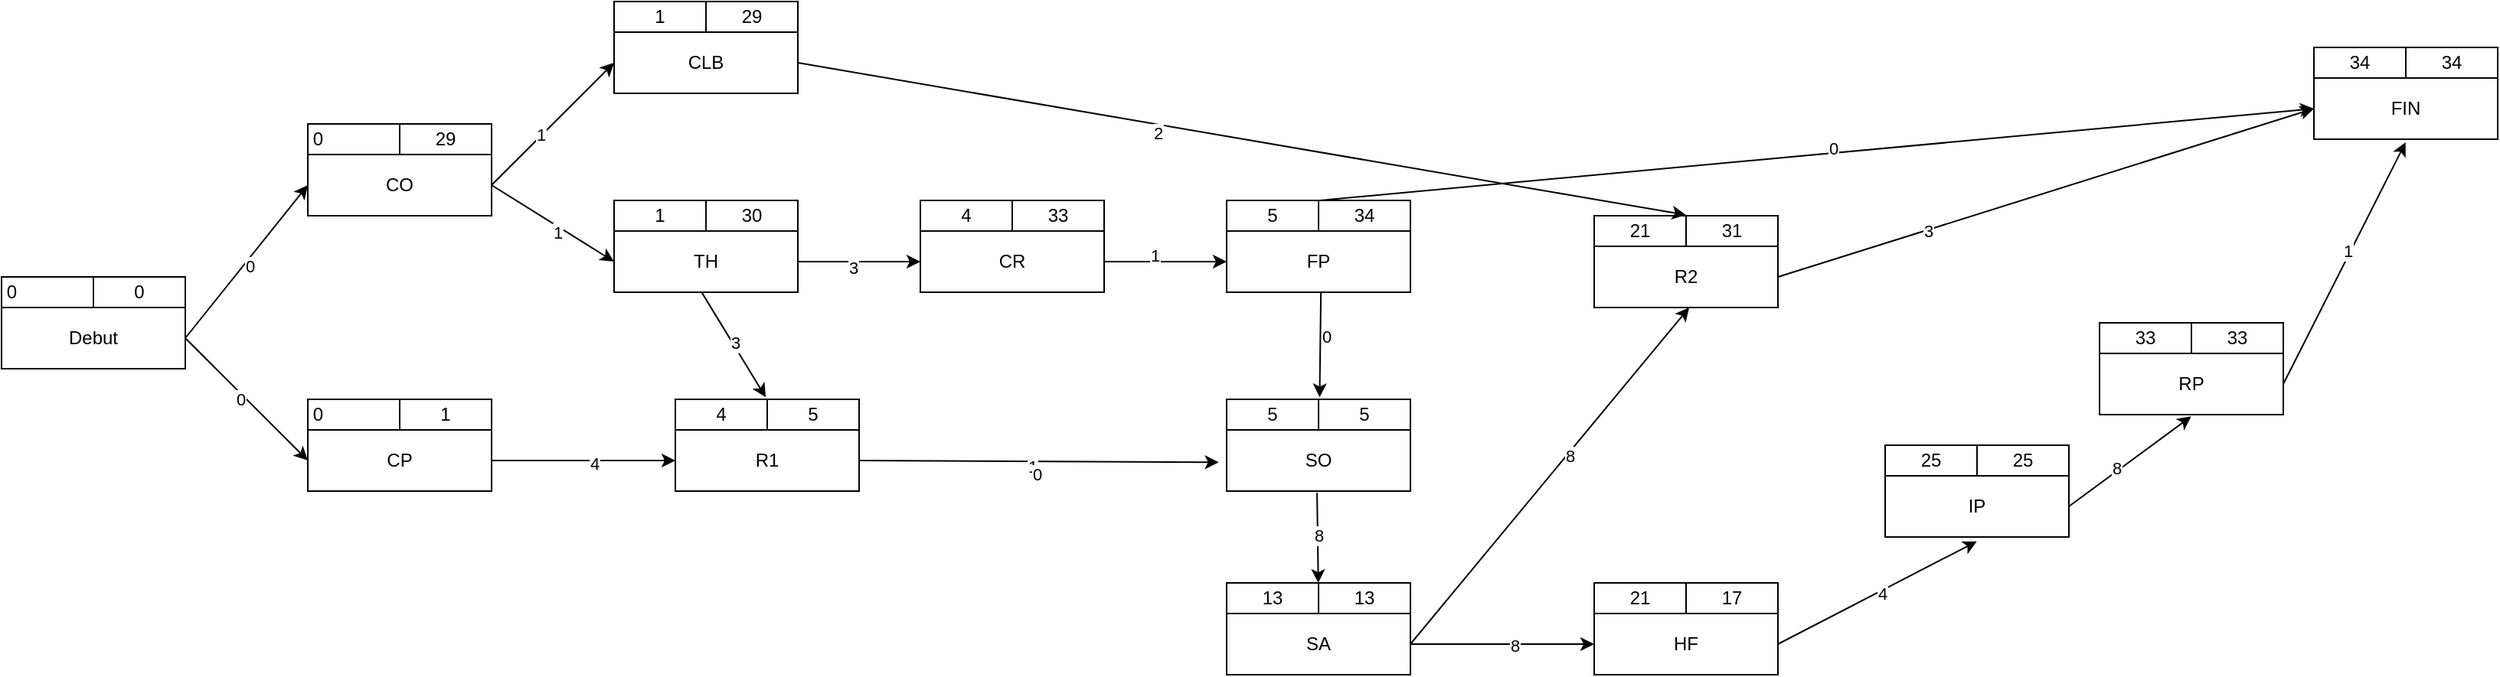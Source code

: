 <mxfile version="24.4.6" type="device">
  <diagram name="Page-1" id="Q-CBg9aop93EpTTlcF8Z">
    <mxGraphModel dx="1845" dy="766" grid="1" gridSize="10" guides="1" tooltips="1" connect="1" arrows="1" fold="1" page="1" pageScale="1" pageWidth="3300" pageHeight="4681" math="0" shadow="0">
      <root>
        <mxCell id="0" />
        <mxCell id="1" parent="0" />
        <mxCell id="BLxXacB9gkidqBR_D9R1-4" value="" style="shape=table;startSize=0;container=1;collapsible=0;childLayout=tableLayout;" vertex="1" parent="1">
          <mxGeometry x="160" y="440" width="120" height="60" as="geometry" />
        </mxCell>
        <mxCell id="BLxXacB9gkidqBR_D9R1-5" value="" style="shape=tableRow;horizontal=0;startSize=0;swimlaneHead=0;swimlaneBody=0;strokeColor=inherit;top=0;left=0;bottom=0;right=0;collapsible=0;dropTarget=0;fillColor=none;points=[[0,0.5],[1,0.5]];portConstraint=eastwest;" vertex="1" parent="BLxXacB9gkidqBR_D9R1-4">
          <mxGeometry width="120" height="20" as="geometry" />
        </mxCell>
        <mxCell id="BLxXacB9gkidqBR_D9R1-6" value="0&lt;span style=&quot;white-space: pre;&quot;&gt;&#x9;&lt;/span&gt;&lt;span style=&quot;white-space: pre;&quot;&gt;&#x9;&lt;/span&gt;" style="shape=partialRectangle;html=1;whiteSpace=wrap;connectable=0;strokeColor=inherit;overflow=hidden;fillColor=none;top=0;left=0;bottom=0;right=0;pointerEvents=1;" vertex="1" parent="BLxXacB9gkidqBR_D9R1-5">
          <mxGeometry width="60" height="20" as="geometry">
            <mxRectangle width="60" height="20" as="alternateBounds" />
          </mxGeometry>
        </mxCell>
        <mxCell id="BLxXacB9gkidqBR_D9R1-7" value="0" style="shape=partialRectangle;html=1;whiteSpace=wrap;connectable=0;strokeColor=inherit;overflow=hidden;fillColor=none;top=0;left=0;bottom=0;right=0;pointerEvents=1;" vertex="1" parent="BLxXacB9gkidqBR_D9R1-5">
          <mxGeometry x="60" width="60" height="20" as="geometry">
            <mxRectangle width="60" height="20" as="alternateBounds" />
          </mxGeometry>
        </mxCell>
        <mxCell id="BLxXacB9gkidqBR_D9R1-8" value="" style="shape=tableRow;horizontal=0;startSize=0;swimlaneHead=0;swimlaneBody=0;strokeColor=inherit;top=0;left=0;bottom=0;right=0;collapsible=0;dropTarget=0;fillColor=none;points=[[0,0.5],[1,0.5]];portConstraint=eastwest;" vertex="1" parent="BLxXacB9gkidqBR_D9R1-4">
          <mxGeometry y="20" width="120" height="40" as="geometry" />
        </mxCell>
        <mxCell id="BLxXacB9gkidqBR_D9R1-9" value="Debut" style="shape=partialRectangle;html=1;whiteSpace=wrap;connectable=0;strokeColor=inherit;overflow=hidden;fillColor=none;top=0;left=0;bottom=0;right=0;pointerEvents=1;rowspan=1;colspan=2;" vertex="1" parent="BLxXacB9gkidqBR_D9R1-8">
          <mxGeometry width="120" height="40" as="geometry">
            <mxRectangle width="60" height="40" as="alternateBounds" />
          </mxGeometry>
        </mxCell>
        <mxCell id="BLxXacB9gkidqBR_D9R1-10" value="" style="shape=partialRectangle;html=1;whiteSpace=wrap;connectable=0;strokeColor=inherit;overflow=hidden;fillColor=none;top=0;left=0;bottom=0;right=0;pointerEvents=1;" vertex="1" visible="0" parent="BLxXacB9gkidqBR_D9R1-8">
          <mxGeometry x="60" width="60" height="40" as="geometry">
            <mxRectangle width="60" height="40" as="alternateBounds" />
          </mxGeometry>
        </mxCell>
        <mxCell id="BLxXacB9gkidqBR_D9R1-11" value="" style="shape=table;startSize=0;container=1;collapsible=0;childLayout=tableLayout;" vertex="1" parent="1">
          <mxGeometry x="360" y="340" width="120" height="60" as="geometry" />
        </mxCell>
        <mxCell id="BLxXacB9gkidqBR_D9R1-12" value="" style="shape=tableRow;horizontal=0;startSize=0;swimlaneHead=0;swimlaneBody=0;strokeColor=inherit;top=0;left=0;bottom=0;right=0;collapsible=0;dropTarget=0;fillColor=none;points=[[0,0.5],[1,0.5]];portConstraint=eastwest;" vertex="1" parent="BLxXacB9gkidqBR_D9R1-11">
          <mxGeometry width="120" height="20" as="geometry" />
        </mxCell>
        <mxCell id="BLxXacB9gkidqBR_D9R1-13" value="0&lt;span style=&quot;white-space: pre;&quot;&gt;&#x9;&lt;/span&gt;&lt;span style=&quot;white-space: pre;&quot;&gt;&#x9;&lt;/span&gt;" style="shape=partialRectangle;html=1;whiteSpace=wrap;connectable=0;strokeColor=inherit;overflow=hidden;fillColor=none;top=0;left=0;bottom=0;right=0;pointerEvents=1;" vertex="1" parent="BLxXacB9gkidqBR_D9R1-12">
          <mxGeometry width="60" height="20" as="geometry">
            <mxRectangle width="60" height="20" as="alternateBounds" />
          </mxGeometry>
        </mxCell>
        <mxCell id="BLxXacB9gkidqBR_D9R1-14" value="29" style="shape=partialRectangle;html=1;whiteSpace=wrap;connectable=0;strokeColor=inherit;overflow=hidden;fillColor=none;top=0;left=0;bottom=0;right=0;pointerEvents=1;" vertex="1" parent="BLxXacB9gkidqBR_D9R1-12">
          <mxGeometry x="60" width="60" height="20" as="geometry">
            <mxRectangle width="60" height="20" as="alternateBounds" />
          </mxGeometry>
        </mxCell>
        <mxCell id="BLxXacB9gkidqBR_D9R1-15" value="" style="shape=tableRow;horizontal=0;startSize=0;swimlaneHead=0;swimlaneBody=0;strokeColor=inherit;top=0;left=0;bottom=0;right=0;collapsible=0;dropTarget=0;fillColor=none;points=[[0,0.5],[1,0.5]];portConstraint=eastwest;" vertex="1" parent="BLxXacB9gkidqBR_D9R1-11">
          <mxGeometry y="20" width="120" height="40" as="geometry" />
        </mxCell>
        <mxCell id="BLxXacB9gkidqBR_D9R1-16" value="CO" style="shape=partialRectangle;html=1;whiteSpace=wrap;connectable=0;strokeColor=inherit;overflow=hidden;fillColor=none;top=0;left=0;bottom=0;right=0;pointerEvents=1;rowspan=1;colspan=2;" vertex="1" parent="BLxXacB9gkidqBR_D9R1-15">
          <mxGeometry width="120" height="40" as="geometry">
            <mxRectangle width="60" height="40" as="alternateBounds" />
          </mxGeometry>
        </mxCell>
        <mxCell id="BLxXacB9gkidqBR_D9R1-17" value="" style="shape=partialRectangle;html=1;whiteSpace=wrap;connectable=0;strokeColor=inherit;overflow=hidden;fillColor=none;top=0;left=0;bottom=0;right=0;pointerEvents=1;" vertex="1" visible="0" parent="BLxXacB9gkidqBR_D9R1-15">
          <mxGeometry x="60" width="60" height="40" as="geometry">
            <mxRectangle width="60" height="40" as="alternateBounds" />
          </mxGeometry>
        </mxCell>
        <mxCell id="BLxXacB9gkidqBR_D9R1-18" value="" style="shape=table;startSize=0;container=1;collapsible=0;childLayout=tableLayout;" vertex="1" parent="1">
          <mxGeometry x="360" y="520" width="120" height="60" as="geometry" />
        </mxCell>
        <mxCell id="BLxXacB9gkidqBR_D9R1-19" value="" style="shape=tableRow;horizontal=0;startSize=0;swimlaneHead=0;swimlaneBody=0;strokeColor=inherit;top=0;left=0;bottom=0;right=0;collapsible=0;dropTarget=0;fillColor=none;points=[[0,0.5],[1,0.5]];portConstraint=eastwest;" vertex="1" parent="BLxXacB9gkidqBR_D9R1-18">
          <mxGeometry width="120" height="20" as="geometry" />
        </mxCell>
        <mxCell id="BLxXacB9gkidqBR_D9R1-20" value="0&lt;span style=&quot;white-space: pre;&quot;&gt;&#x9;&lt;/span&gt;&lt;span style=&quot;white-space: pre;&quot;&gt;&#x9;&lt;/span&gt;" style="shape=partialRectangle;html=1;whiteSpace=wrap;connectable=0;strokeColor=inherit;overflow=hidden;fillColor=none;top=0;left=0;bottom=0;right=0;pointerEvents=1;" vertex="1" parent="BLxXacB9gkidqBR_D9R1-19">
          <mxGeometry width="60" height="20" as="geometry">
            <mxRectangle width="60" height="20" as="alternateBounds" />
          </mxGeometry>
        </mxCell>
        <mxCell id="BLxXacB9gkidqBR_D9R1-21" value="1" style="shape=partialRectangle;html=1;whiteSpace=wrap;connectable=0;strokeColor=inherit;overflow=hidden;fillColor=none;top=0;left=0;bottom=0;right=0;pointerEvents=1;" vertex="1" parent="BLxXacB9gkidqBR_D9R1-19">
          <mxGeometry x="60" width="60" height="20" as="geometry">
            <mxRectangle width="60" height="20" as="alternateBounds" />
          </mxGeometry>
        </mxCell>
        <mxCell id="BLxXacB9gkidqBR_D9R1-22" value="" style="shape=tableRow;horizontal=0;startSize=0;swimlaneHead=0;swimlaneBody=0;strokeColor=inherit;top=0;left=0;bottom=0;right=0;collapsible=0;dropTarget=0;fillColor=none;points=[[0,0.5],[1,0.5]];portConstraint=eastwest;" vertex="1" parent="BLxXacB9gkidqBR_D9R1-18">
          <mxGeometry y="20" width="120" height="40" as="geometry" />
        </mxCell>
        <mxCell id="BLxXacB9gkidqBR_D9R1-23" value="CP" style="shape=partialRectangle;html=1;whiteSpace=wrap;connectable=0;strokeColor=inherit;overflow=hidden;fillColor=none;top=0;left=0;bottom=0;right=0;pointerEvents=1;rowspan=1;colspan=2;" vertex="1" parent="BLxXacB9gkidqBR_D9R1-22">
          <mxGeometry width="120" height="40" as="geometry">
            <mxRectangle width="60" height="40" as="alternateBounds" />
          </mxGeometry>
        </mxCell>
        <mxCell id="BLxXacB9gkidqBR_D9R1-24" value="" style="shape=partialRectangle;html=1;whiteSpace=wrap;connectable=0;strokeColor=inherit;overflow=hidden;fillColor=none;top=0;left=0;bottom=0;right=0;pointerEvents=1;" vertex="1" visible="0" parent="BLxXacB9gkidqBR_D9R1-22">
          <mxGeometry x="60" width="60" height="40" as="geometry">
            <mxRectangle width="60" height="40" as="alternateBounds" />
          </mxGeometry>
        </mxCell>
        <mxCell id="BLxXacB9gkidqBR_D9R1-25" value="" style="shape=table;startSize=0;container=1;collapsible=0;childLayout=tableLayout;" vertex="1" parent="1">
          <mxGeometry x="560" y="390" width="120" height="60" as="geometry" />
        </mxCell>
        <mxCell id="BLxXacB9gkidqBR_D9R1-26" value="" style="shape=tableRow;horizontal=0;startSize=0;swimlaneHead=0;swimlaneBody=0;strokeColor=inherit;top=0;left=0;bottom=0;right=0;collapsible=0;dropTarget=0;fillColor=none;points=[[0,0.5],[1,0.5]];portConstraint=eastwest;" vertex="1" parent="BLxXacB9gkidqBR_D9R1-25">
          <mxGeometry width="120" height="20" as="geometry" />
        </mxCell>
        <mxCell id="BLxXacB9gkidqBR_D9R1-27" value="1" style="shape=partialRectangle;html=1;whiteSpace=wrap;connectable=0;strokeColor=inherit;overflow=hidden;fillColor=none;top=0;left=0;bottom=0;right=0;pointerEvents=1;" vertex="1" parent="BLxXacB9gkidqBR_D9R1-26">
          <mxGeometry width="60" height="20" as="geometry">
            <mxRectangle width="60" height="20" as="alternateBounds" />
          </mxGeometry>
        </mxCell>
        <mxCell id="BLxXacB9gkidqBR_D9R1-28" value="30" style="shape=partialRectangle;html=1;whiteSpace=wrap;connectable=0;strokeColor=inherit;overflow=hidden;fillColor=none;top=0;left=0;bottom=0;right=0;pointerEvents=1;" vertex="1" parent="BLxXacB9gkidqBR_D9R1-26">
          <mxGeometry x="60" width="60" height="20" as="geometry">
            <mxRectangle width="60" height="20" as="alternateBounds" />
          </mxGeometry>
        </mxCell>
        <mxCell id="BLxXacB9gkidqBR_D9R1-29" value="" style="shape=tableRow;horizontal=0;startSize=0;swimlaneHead=0;swimlaneBody=0;strokeColor=inherit;top=0;left=0;bottom=0;right=0;collapsible=0;dropTarget=0;fillColor=none;points=[[0,0.5],[1,0.5]];portConstraint=eastwest;" vertex="1" parent="BLxXacB9gkidqBR_D9R1-25">
          <mxGeometry y="20" width="120" height="40" as="geometry" />
        </mxCell>
        <mxCell id="BLxXacB9gkidqBR_D9R1-30" value="TH" style="shape=partialRectangle;html=1;whiteSpace=wrap;connectable=0;strokeColor=inherit;overflow=hidden;fillColor=none;top=0;left=0;bottom=0;right=0;pointerEvents=1;rowspan=1;colspan=2;" vertex="1" parent="BLxXacB9gkidqBR_D9R1-29">
          <mxGeometry width="120" height="40" as="geometry">
            <mxRectangle width="60" height="40" as="alternateBounds" />
          </mxGeometry>
        </mxCell>
        <mxCell id="BLxXacB9gkidqBR_D9R1-31" value="" style="shape=partialRectangle;html=1;whiteSpace=wrap;connectable=0;strokeColor=inherit;overflow=hidden;fillColor=none;top=0;left=0;bottom=0;right=0;pointerEvents=1;" vertex="1" visible="0" parent="BLxXacB9gkidqBR_D9R1-29">
          <mxGeometry x="60" width="60" height="40" as="geometry">
            <mxRectangle width="60" height="40" as="alternateBounds" />
          </mxGeometry>
        </mxCell>
        <mxCell id="BLxXacB9gkidqBR_D9R1-32" value="" style="shape=table;startSize=0;container=1;collapsible=0;childLayout=tableLayout;" vertex="1" parent="1">
          <mxGeometry x="560" y="260" width="120" height="60" as="geometry" />
        </mxCell>
        <mxCell id="BLxXacB9gkidqBR_D9R1-33" value="" style="shape=tableRow;horizontal=0;startSize=0;swimlaneHead=0;swimlaneBody=0;strokeColor=inherit;top=0;left=0;bottom=0;right=0;collapsible=0;dropTarget=0;fillColor=none;points=[[0,0.5],[1,0.5]];portConstraint=eastwest;" vertex="1" parent="BLxXacB9gkidqBR_D9R1-32">
          <mxGeometry width="120" height="20" as="geometry" />
        </mxCell>
        <mxCell id="BLxXacB9gkidqBR_D9R1-34" value="1" style="shape=partialRectangle;html=1;whiteSpace=wrap;connectable=0;strokeColor=inherit;overflow=hidden;fillColor=none;top=0;left=0;bottom=0;right=0;pointerEvents=1;" vertex="1" parent="BLxXacB9gkidqBR_D9R1-33">
          <mxGeometry width="60" height="20" as="geometry">
            <mxRectangle width="60" height="20" as="alternateBounds" />
          </mxGeometry>
        </mxCell>
        <mxCell id="BLxXacB9gkidqBR_D9R1-35" value="29" style="shape=partialRectangle;html=1;whiteSpace=wrap;connectable=0;strokeColor=inherit;overflow=hidden;fillColor=none;top=0;left=0;bottom=0;right=0;pointerEvents=1;" vertex="1" parent="BLxXacB9gkidqBR_D9R1-33">
          <mxGeometry x="60" width="60" height="20" as="geometry">
            <mxRectangle width="60" height="20" as="alternateBounds" />
          </mxGeometry>
        </mxCell>
        <mxCell id="BLxXacB9gkidqBR_D9R1-36" value="" style="shape=tableRow;horizontal=0;startSize=0;swimlaneHead=0;swimlaneBody=0;strokeColor=inherit;top=0;left=0;bottom=0;right=0;collapsible=0;dropTarget=0;fillColor=none;points=[[0,0.5],[1,0.5]];portConstraint=eastwest;" vertex="1" parent="BLxXacB9gkidqBR_D9R1-32">
          <mxGeometry y="20" width="120" height="40" as="geometry" />
        </mxCell>
        <mxCell id="BLxXacB9gkidqBR_D9R1-37" value="CLB" style="shape=partialRectangle;html=1;whiteSpace=wrap;connectable=0;strokeColor=inherit;overflow=hidden;fillColor=none;top=0;left=0;bottom=0;right=0;pointerEvents=1;rowspan=1;colspan=2;" vertex="1" parent="BLxXacB9gkidqBR_D9R1-36">
          <mxGeometry width="120" height="40" as="geometry">
            <mxRectangle width="60" height="40" as="alternateBounds" />
          </mxGeometry>
        </mxCell>
        <mxCell id="BLxXacB9gkidqBR_D9R1-38" value="" style="shape=partialRectangle;html=1;whiteSpace=wrap;connectable=0;strokeColor=inherit;overflow=hidden;fillColor=none;top=0;left=0;bottom=0;right=0;pointerEvents=1;" vertex="1" visible="0" parent="BLxXacB9gkidqBR_D9R1-36">
          <mxGeometry x="60" width="60" height="40" as="geometry">
            <mxRectangle width="60" height="40" as="alternateBounds" />
          </mxGeometry>
        </mxCell>
        <mxCell id="BLxXacB9gkidqBR_D9R1-39" value="" style="shape=table;startSize=0;container=1;collapsible=0;childLayout=tableLayout;" vertex="1" parent="1">
          <mxGeometry x="760" y="390" width="120" height="60" as="geometry" />
        </mxCell>
        <mxCell id="BLxXacB9gkidqBR_D9R1-40" value="" style="shape=tableRow;horizontal=0;startSize=0;swimlaneHead=0;swimlaneBody=0;strokeColor=inherit;top=0;left=0;bottom=0;right=0;collapsible=0;dropTarget=0;fillColor=none;points=[[0,0.5],[1,0.5]];portConstraint=eastwest;" vertex="1" parent="BLxXacB9gkidqBR_D9R1-39">
          <mxGeometry width="120" height="20" as="geometry" />
        </mxCell>
        <mxCell id="BLxXacB9gkidqBR_D9R1-41" value="4" style="shape=partialRectangle;html=1;whiteSpace=wrap;connectable=0;strokeColor=inherit;overflow=hidden;fillColor=none;top=0;left=0;bottom=0;right=0;pointerEvents=1;" vertex="1" parent="BLxXacB9gkidqBR_D9R1-40">
          <mxGeometry width="60" height="20" as="geometry">
            <mxRectangle width="60" height="20" as="alternateBounds" />
          </mxGeometry>
        </mxCell>
        <mxCell id="BLxXacB9gkidqBR_D9R1-42" value="33" style="shape=partialRectangle;html=1;whiteSpace=wrap;connectable=0;strokeColor=inherit;overflow=hidden;fillColor=none;top=0;left=0;bottom=0;right=0;pointerEvents=1;" vertex="1" parent="BLxXacB9gkidqBR_D9R1-40">
          <mxGeometry x="60" width="60" height="20" as="geometry">
            <mxRectangle width="60" height="20" as="alternateBounds" />
          </mxGeometry>
        </mxCell>
        <mxCell id="BLxXacB9gkidqBR_D9R1-43" value="" style="shape=tableRow;horizontal=0;startSize=0;swimlaneHead=0;swimlaneBody=0;strokeColor=inherit;top=0;left=0;bottom=0;right=0;collapsible=0;dropTarget=0;fillColor=none;points=[[0,0.5],[1,0.5]];portConstraint=eastwest;" vertex="1" parent="BLxXacB9gkidqBR_D9R1-39">
          <mxGeometry y="20" width="120" height="40" as="geometry" />
        </mxCell>
        <mxCell id="BLxXacB9gkidqBR_D9R1-44" value="CR" style="shape=partialRectangle;html=1;whiteSpace=wrap;connectable=0;strokeColor=inherit;overflow=hidden;fillColor=none;top=0;left=0;bottom=0;right=0;pointerEvents=1;rowspan=1;colspan=2;" vertex="1" parent="BLxXacB9gkidqBR_D9R1-43">
          <mxGeometry width="120" height="40" as="geometry">
            <mxRectangle width="60" height="40" as="alternateBounds" />
          </mxGeometry>
        </mxCell>
        <mxCell id="BLxXacB9gkidqBR_D9R1-45" value="" style="shape=partialRectangle;html=1;whiteSpace=wrap;connectable=0;strokeColor=inherit;overflow=hidden;fillColor=none;top=0;left=0;bottom=0;right=0;pointerEvents=1;" vertex="1" visible="0" parent="BLxXacB9gkidqBR_D9R1-43">
          <mxGeometry x="60" width="60" height="40" as="geometry">
            <mxRectangle width="60" height="40" as="alternateBounds" />
          </mxGeometry>
        </mxCell>
        <mxCell id="BLxXacB9gkidqBR_D9R1-46" value="" style="shape=table;startSize=0;container=1;collapsible=0;childLayout=tableLayout;" vertex="1" parent="1">
          <mxGeometry x="960" y="390" width="120" height="60" as="geometry" />
        </mxCell>
        <mxCell id="BLxXacB9gkidqBR_D9R1-47" value="" style="shape=tableRow;horizontal=0;startSize=0;swimlaneHead=0;swimlaneBody=0;strokeColor=inherit;top=0;left=0;bottom=0;right=0;collapsible=0;dropTarget=0;fillColor=none;points=[[0,0.5],[1,0.5]];portConstraint=eastwest;" vertex="1" parent="BLxXacB9gkidqBR_D9R1-46">
          <mxGeometry width="120" height="20" as="geometry" />
        </mxCell>
        <mxCell id="BLxXacB9gkidqBR_D9R1-48" value="5" style="shape=partialRectangle;html=1;whiteSpace=wrap;connectable=0;strokeColor=inherit;overflow=hidden;fillColor=none;top=0;left=0;bottom=0;right=0;pointerEvents=1;" vertex="1" parent="BLxXacB9gkidqBR_D9R1-47">
          <mxGeometry width="60" height="20" as="geometry">
            <mxRectangle width="60" height="20" as="alternateBounds" />
          </mxGeometry>
        </mxCell>
        <mxCell id="BLxXacB9gkidqBR_D9R1-49" value="34" style="shape=partialRectangle;html=1;whiteSpace=wrap;connectable=0;strokeColor=inherit;overflow=hidden;fillColor=none;top=0;left=0;bottom=0;right=0;pointerEvents=1;" vertex="1" parent="BLxXacB9gkidqBR_D9R1-47">
          <mxGeometry x="60" width="60" height="20" as="geometry">
            <mxRectangle width="60" height="20" as="alternateBounds" />
          </mxGeometry>
        </mxCell>
        <mxCell id="BLxXacB9gkidqBR_D9R1-50" value="" style="shape=tableRow;horizontal=0;startSize=0;swimlaneHead=0;swimlaneBody=0;strokeColor=inherit;top=0;left=0;bottom=0;right=0;collapsible=0;dropTarget=0;fillColor=none;points=[[0,0.5],[1,0.5]];portConstraint=eastwest;" vertex="1" parent="BLxXacB9gkidqBR_D9R1-46">
          <mxGeometry y="20" width="120" height="40" as="geometry" />
        </mxCell>
        <mxCell id="BLxXacB9gkidqBR_D9R1-51" value="FP" style="shape=partialRectangle;html=1;whiteSpace=wrap;connectable=0;strokeColor=inherit;overflow=hidden;fillColor=none;top=0;left=0;bottom=0;right=0;pointerEvents=1;rowspan=1;colspan=2;" vertex="1" parent="BLxXacB9gkidqBR_D9R1-50">
          <mxGeometry width="120" height="40" as="geometry">
            <mxRectangle width="60" height="40" as="alternateBounds" />
          </mxGeometry>
        </mxCell>
        <mxCell id="BLxXacB9gkidqBR_D9R1-52" value="" style="shape=partialRectangle;html=1;whiteSpace=wrap;connectable=0;strokeColor=inherit;overflow=hidden;fillColor=none;top=0;left=0;bottom=0;right=0;pointerEvents=1;" vertex="1" visible="0" parent="BLxXacB9gkidqBR_D9R1-50">
          <mxGeometry x="60" width="60" height="40" as="geometry">
            <mxRectangle width="60" height="40" as="alternateBounds" />
          </mxGeometry>
        </mxCell>
        <mxCell id="BLxXacB9gkidqBR_D9R1-53" value="" style="shape=table;startSize=0;container=1;collapsible=0;childLayout=tableLayout;" vertex="1" parent="1">
          <mxGeometry x="600" y="520" width="120" height="60" as="geometry" />
        </mxCell>
        <mxCell id="BLxXacB9gkidqBR_D9R1-54" value="" style="shape=tableRow;horizontal=0;startSize=0;swimlaneHead=0;swimlaneBody=0;strokeColor=inherit;top=0;left=0;bottom=0;right=0;collapsible=0;dropTarget=0;fillColor=none;points=[[0,0.5],[1,0.5]];portConstraint=eastwest;" vertex="1" parent="BLxXacB9gkidqBR_D9R1-53">
          <mxGeometry width="120" height="20" as="geometry" />
        </mxCell>
        <mxCell id="BLxXacB9gkidqBR_D9R1-55" value="4" style="shape=partialRectangle;html=1;whiteSpace=wrap;connectable=0;strokeColor=inherit;overflow=hidden;fillColor=none;top=0;left=0;bottom=0;right=0;pointerEvents=1;" vertex="1" parent="BLxXacB9gkidqBR_D9R1-54">
          <mxGeometry width="60" height="20" as="geometry">
            <mxRectangle width="60" height="20" as="alternateBounds" />
          </mxGeometry>
        </mxCell>
        <mxCell id="BLxXacB9gkidqBR_D9R1-56" value="5" style="shape=partialRectangle;html=1;whiteSpace=wrap;connectable=0;strokeColor=inherit;overflow=hidden;fillColor=none;top=0;left=0;bottom=0;right=0;pointerEvents=1;" vertex="1" parent="BLxXacB9gkidqBR_D9R1-54">
          <mxGeometry x="60" width="60" height="20" as="geometry">
            <mxRectangle width="60" height="20" as="alternateBounds" />
          </mxGeometry>
        </mxCell>
        <mxCell id="BLxXacB9gkidqBR_D9R1-57" value="" style="shape=tableRow;horizontal=0;startSize=0;swimlaneHead=0;swimlaneBody=0;strokeColor=inherit;top=0;left=0;bottom=0;right=0;collapsible=0;dropTarget=0;fillColor=none;points=[[0,0.5],[1,0.5]];portConstraint=eastwest;" vertex="1" parent="BLxXacB9gkidqBR_D9R1-53">
          <mxGeometry y="20" width="120" height="40" as="geometry" />
        </mxCell>
        <mxCell id="BLxXacB9gkidqBR_D9R1-58" value="R1" style="shape=partialRectangle;html=1;whiteSpace=wrap;connectable=0;strokeColor=inherit;overflow=hidden;fillColor=none;top=0;left=0;bottom=0;right=0;pointerEvents=1;rowspan=1;colspan=2;" vertex="1" parent="BLxXacB9gkidqBR_D9R1-57">
          <mxGeometry width="120" height="40" as="geometry">
            <mxRectangle width="60" height="40" as="alternateBounds" />
          </mxGeometry>
        </mxCell>
        <mxCell id="BLxXacB9gkidqBR_D9R1-59" value="" style="shape=partialRectangle;html=1;whiteSpace=wrap;connectable=0;strokeColor=inherit;overflow=hidden;fillColor=none;top=0;left=0;bottom=0;right=0;pointerEvents=1;" vertex="1" visible="0" parent="BLxXacB9gkidqBR_D9R1-57">
          <mxGeometry x="60" width="60" height="40" as="geometry">
            <mxRectangle width="60" height="40" as="alternateBounds" />
          </mxGeometry>
        </mxCell>
        <mxCell id="BLxXacB9gkidqBR_D9R1-60" value="" style="shape=table;startSize=0;container=1;collapsible=0;childLayout=tableLayout;" vertex="1" parent="1">
          <mxGeometry x="960" y="520" width="120" height="60" as="geometry" />
        </mxCell>
        <mxCell id="BLxXacB9gkidqBR_D9R1-61" value="" style="shape=tableRow;horizontal=0;startSize=0;swimlaneHead=0;swimlaneBody=0;strokeColor=inherit;top=0;left=0;bottom=0;right=0;collapsible=0;dropTarget=0;fillColor=none;points=[[0,0.5],[1,0.5]];portConstraint=eastwest;" vertex="1" parent="BLxXacB9gkidqBR_D9R1-60">
          <mxGeometry width="120" height="20" as="geometry" />
        </mxCell>
        <mxCell id="BLxXacB9gkidqBR_D9R1-62" value="5" style="shape=partialRectangle;html=1;whiteSpace=wrap;connectable=0;strokeColor=inherit;overflow=hidden;fillColor=none;top=0;left=0;bottom=0;right=0;pointerEvents=1;" vertex="1" parent="BLxXacB9gkidqBR_D9R1-61">
          <mxGeometry width="60" height="20" as="geometry">
            <mxRectangle width="60" height="20" as="alternateBounds" />
          </mxGeometry>
        </mxCell>
        <mxCell id="BLxXacB9gkidqBR_D9R1-63" value="5" style="shape=partialRectangle;html=1;whiteSpace=wrap;connectable=0;strokeColor=inherit;overflow=hidden;fillColor=none;top=0;left=0;bottom=0;right=0;pointerEvents=1;" vertex="1" parent="BLxXacB9gkidqBR_D9R1-61">
          <mxGeometry x="60" width="60" height="20" as="geometry">
            <mxRectangle width="60" height="20" as="alternateBounds" />
          </mxGeometry>
        </mxCell>
        <mxCell id="BLxXacB9gkidqBR_D9R1-64" value="" style="shape=tableRow;horizontal=0;startSize=0;swimlaneHead=0;swimlaneBody=0;strokeColor=inherit;top=0;left=0;bottom=0;right=0;collapsible=0;dropTarget=0;fillColor=none;points=[[0,0.5],[1,0.5]];portConstraint=eastwest;" vertex="1" parent="BLxXacB9gkidqBR_D9R1-60">
          <mxGeometry y="20" width="120" height="40" as="geometry" />
        </mxCell>
        <mxCell id="BLxXacB9gkidqBR_D9R1-65" value="SO" style="shape=partialRectangle;html=1;whiteSpace=wrap;connectable=0;strokeColor=inherit;overflow=hidden;fillColor=none;top=0;left=0;bottom=0;right=0;pointerEvents=1;rowspan=1;colspan=2;" vertex="1" parent="BLxXacB9gkidqBR_D9R1-64">
          <mxGeometry width="120" height="40" as="geometry">
            <mxRectangle width="60" height="40" as="alternateBounds" />
          </mxGeometry>
        </mxCell>
        <mxCell id="BLxXacB9gkidqBR_D9R1-66" value="" style="shape=partialRectangle;html=1;whiteSpace=wrap;connectable=0;strokeColor=inherit;overflow=hidden;fillColor=none;top=0;left=0;bottom=0;right=0;pointerEvents=1;" vertex="1" visible="0" parent="BLxXacB9gkidqBR_D9R1-64">
          <mxGeometry x="60" width="60" height="40" as="geometry">
            <mxRectangle width="60" height="40" as="alternateBounds" />
          </mxGeometry>
        </mxCell>
        <mxCell id="BLxXacB9gkidqBR_D9R1-68" value="" style="endArrow=classic;html=1;rounded=0;entryX=0;entryY=0.5;entryDx=0;entryDy=0;exitX=1;exitY=0.5;exitDx=0;exitDy=0;" edge="1" parent="1" source="BLxXacB9gkidqBR_D9R1-8" target="BLxXacB9gkidqBR_D9R1-15">
          <mxGeometry width="50" height="50" relative="1" as="geometry">
            <mxPoint x="280" y="470" as="sourcePoint" />
            <mxPoint x="350" y="380" as="targetPoint" />
          </mxGeometry>
        </mxCell>
        <mxCell id="BLxXacB9gkidqBR_D9R1-141" value="0" style="edgeLabel;html=1;align=center;verticalAlign=middle;resizable=0;points=[];" vertex="1" connectable="0" parent="BLxXacB9gkidqBR_D9R1-68">
          <mxGeometry x="-0.005" y="-3" relative="1" as="geometry">
            <mxPoint as="offset" />
          </mxGeometry>
        </mxCell>
        <mxCell id="BLxXacB9gkidqBR_D9R1-69" value="" style="shape=table;startSize=0;container=1;collapsible=0;childLayout=tableLayout;" vertex="1" parent="1">
          <mxGeometry x="960" y="640" width="120" height="60" as="geometry" />
        </mxCell>
        <mxCell id="BLxXacB9gkidqBR_D9R1-70" value="" style="shape=tableRow;horizontal=0;startSize=0;swimlaneHead=0;swimlaneBody=0;strokeColor=inherit;top=0;left=0;bottom=0;right=0;collapsible=0;dropTarget=0;fillColor=none;points=[[0,0.5],[1,0.5]];portConstraint=eastwest;" vertex="1" parent="BLxXacB9gkidqBR_D9R1-69">
          <mxGeometry width="120" height="20" as="geometry" />
        </mxCell>
        <mxCell id="BLxXacB9gkidqBR_D9R1-71" value="13" style="shape=partialRectangle;html=1;whiteSpace=wrap;connectable=0;strokeColor=inherit;overflow=hidden;fillColor=none;top=0;left=0;bottom=0;right=0;pointerEvents=1;" vertex="1" parent="BLxXacB9gkidqBR_D9R1-70">
          <mxGeometry width="60" height="20" as="geometry">
            <mxRectangle width="60" height="20" as="alternateBounds" />
          </mxGeometry>
        </mxCell>
        <mxCell id="BLxXacB9gkidqBR_D9R1-72" value="13" style="shape=partialRectangle;html=1;whiteSpace=wrap;connectable=0;strokeColor=inherit;overflow=hidden;fillColor=none;top=0;left=0;bottom=0;right=0;pointerEvents=1;" vertex="1" parent="BLxXacB9gkidqBR_D9R1-70">
          <mxGeometry x="60" width="60" height="20" as="geometry">
            <mxRectangle width="60" height="20" as="alternateBounds" />
          </mxGeometry>
        </mxCell>
        <mxCell id="BLxXacB9gkidqBR_D9R1-73" value="" style="shape=tableRow;horizontal=0;startSize=0;swimlaneHead=0;swimlaneBody=0;strokeColor=inherit;top=0;left=0;bottom=0;right=0;collapsible=0;dropTarget=0;fillColor=none;points=[[0,0.5],[1,0.5]];portConstraint=eastwest;" vertex="1" parent="BLxXacB9gkidqBR_D9R1-69">
          <mxGeometry y="20" width="120" height="40" as="geometry" />
        </mxCell>
        <mxCell id="BLxXacB9gkidqBR_D9R1-74" value="SA" style="shape=partialRectangle;html=1;whiteSpace=wrap;connectable=0;strokeColor=inherit;overflow=hidden;fillColor=none;top=0;left=0;bottom=0;right=0;pointerEvents=1;rowspan=1;colspan=2;" vertex="1" parent="BLxXacB9gkidqBR_D9R1-73">
          <mxGeometry width="120" height="40" as="geometry">
            <mxRectangle width="60" height="40" as="alternateBounds" />
          </mxGeometry>
        </mxCell>
        <mxCell id="BLxXacB9gkidqBR_D9R1-75" value="" style="shape=partialRectangle;html=1;whiteSpace=wrap;connectable=0;strokeColor=inherit;overflow=hidden;fillColor=none;top=0;left=0;bottom=0;right=0;pointerEvents=1;" vertex="1" visible="0" parent="BLxXacB9gkidqBR_D9R1-73">
          <mxGeometry x="60" width="60" height="40" as="geometry">
            <mxRectangle width="60" height="40" as="alternateBounds" />
          </mxGeometry>
        </mxCell>
        <mxCell id="BLxXacB9gkidqBR_D9R1-76" value="" style="shape=table;startSize=0;container=1;collapsible=0;childLayout=tableLayout;" vertex="1" parent="1">
          <mxGeometry x="1200" y="400" width="120" height="60" as="geometry" />
        </mxCell>
        <mxCell id="BLxXacB9gkidqBR_D9R1-77" value="" style="shape=tableRow;horizontal=0;startSize=0;swimlaneHead=0;swimlaneBody=0;strokeColor=inherit;top=0;left=0;bottom=0;right=0;collapsible=0;dropTarget=0;fillColor=none;points=[[0,0.5],[1,0.5]];portConstraint=eastwest;" vertex="1" parent="BLxXacB9gkidqBR_D9R1-76">
          <mxGeometry width="120" height="20" as="geometry" />
        </mxCell>
        <mxCell id="BLxXacB9gkidqBR_D9R1-78" value="21" style="shape=partialRectangle;html=1;whiteSpace=wrap;connectable=0;strokeColor=inherit;overflow=hidden;fillColor=none;top=0;left=0;bottom=0;right=0;pointerEvents=1;" vertex="1" parent="BLxXacB9gkidqBR_D9R1-77">
          <mxGeometry width="60" height="20" as="geometry">
            <mxRectangle width="60" height="20" as="alternateBounds" />
          </mxGeometry>
        </mxCell>
        <mxCell id="BLxXacB9gkidqBR_D9R1-79" value="31" style="shape=partialRectangle;html=1;whiteSpace=wrap;connectable=0;strokeColor=inherit;overflow=hidden;fillColor=none;top=0;left=0;bottom=0;right=0;pointerEvents=1;" vertex="1" parent="BLxXacB9gkidqBR_D9R1-77">
          <mxGeometry x="60" width="60" height="20" as="geometry">
            <mxRectangle width="60" height="20" as="alternateBounds" />
          </mxGeometry>
        </mxCell>
        <mxCell id="BLxXacB9gkidqBR_D9R1-80" value="" style="shape=tableRow;horizontal=0;startSize=0;swimlaneHead=0;swimlaneBody=0;strokeColor=inherit;top=0;left=0;bottom=0;right=0;collapsible=0;dropTarget=0;fillColor=none;points=[[0,0.5],[1,0.5]];portConstraint=eastwest;" vertex="1" parent="BLxXacB9gkidqBR_D9R1-76">
          <mxGeometry y="20" width="120" height="40" as="geometry" />
        </mxCell>
        <mxCell id="BLxXacB9gkidqBR_D9R1-81" value="R2" style="shape=partialRectangle;html=1;whiteSpace=wrap;connectable=0;strokeColor=inherit;overflow=hidden;fillColor=none;top=0;left=0;bottom=0;right=0;pointerEvents=1;rowspan=1;colspan=2;" vertex="1" parent="BLxXacB9gkidqBR_D9R1-80">
          <mxGeometry width="120" height="40" as="geometry">
            <mxRectangle width="60" height="40" as="alternateBounds" />
          </mxGeometry>
        </mxCell>
        <mxCell id="BLxXacB9gkidqBR_D9R1-82" value="" style="shape=partialRectangle;html=1;whiteSpace=wrap;connectable=0;strokeColor=inherit;overflow=hidden;fillColor=none;top=0;left=0;bottom=0;right=0;pointerEvents=1;" vertex="1" visible="0" parent="BLxXacB9gkidqBR_D9R1-80">
          <mxGeometry x="60" width="60" height="40" as="geometry">
            <mxRectangle width="60" height="40" as="alternateBounds" />
          </mxGeometry>
        </mxCell>
        <mxCell id="BLxXacB9gkidqBR_D9R1-90" value="" style="shape=table;startSize=0;container=1;collapsible=0;childLayout=tableLayout;" vertex="1" parent="1">
          <mxGeometry x="1200" y="640" width="120" height="60" as="geometry" />
        </mxCell>
        <mxCell id="BLxXacB9gkidqBR_D9R1-91" value="" style="shape=tableRow;horizontal=0;startSize=0;swimlaneHead=0;swimlaneBody=0;strokeColor=inherit;top=0;left=0;bottom=0;right=0;collapsible=0;dropTarget=0;fillColor=none;points=[[0,0.5],[1,0.5]];portConstraint=eastwest;" vertex="1" parent="BLxXacB9gkidqBR_D9R1-90">
          <mxGeometry width="120" height="20" as="geometry" />
        </mxCell>
        <mxCell id="BLxXacB9gkidqBR_D9R1-92" value="21" style="shape=partialRectangle;html=1;whiteSpace=wrap;connectable=0;strokeColor=inherit;overflow=hidden;fillColor=none;top=0;left=0;bottom=0;right=0;pointerEvents=1;" vertex="1" parent="BLxXacB9gkidqBR_D9R1-91">
          <mxGeometry width="60" height="20" as="geometry">
            <mxRectangle width="60" height="20" as="alternateBounds" />
          </mxGeometry>
        </mxCell>
        <mxCell id="BLxXacB9gkidqBR_D9R1-93" value="17" style="shape=partialRectangle;html=1;whiteSpace=wrap;connectable=0;strokeColor=inherit;overflow=hidden;fillColor=none;top=0;left=0;bottom=0;right=0;pointerEvents=1;" vertex="1" parent="BLxXacB9gkidqBR_D9R1-91">
          <mxGeometry x="60" width="60" height="20" as="geometry">
            <mxRectangle width="60" height="20" as="alternateBounds" />
          </mxGeometry>
        </mxCell>
        <mxCell id="BLxXacB9gkidqBR_D9R1-94" value="" style="shape=tableRow;horizontal=0;startSize=0;swimlaneHead=0;swimlaneBody=0;strokeColor=inherit;top=0;left=0;bottom=0;right=0;collapsible=0;dropTarget=0;fillColor=none;points=[[0,0.5],[1,0.5]];portConstraint=eastwest;" vertex="1" parent="BLxXacB9gkidqBR_D9R1-90">
          <mxGeometry y="20" width="120" height="40" as="geometry" />
        </mxCell>
        <mxCell id="BLxXacB9gkidqBR_D9R1-95" value="HF" style="shape=partialRectangle;html=1;whiteSpace=wrap;connectable=0;strokeColor=inherit;overflow=hidden;fillColor=none;top=0;left=0;bottom=0;right=0;pointerEvents=1;rowspan=1;colspan=2;" vertex="1" parent="BLxXacB9gkidqBR_D9R1-94">
          <mxGeometry width="120" height="40" as="geometry">
            <mxRectangle width="60" height="40" as="alternateBounds" />
          </mxGeometry>
        </mxCell>
        <mxCell id="BLxXacB9gkidqBR_D9R1-96" value="" style="shape=partialRectangle;html=1;whiteSpace=wrap;connectable=0;strokeColor=inherit;overflow=hidden;fillColor=none;top=0;left=0;bottom=0;right=0;pointerEvents=1;" vertex="1" visible="0" parent="BLxXacB9gkidqBR_D9R1-94">
          <mxGeometry x="60" width="60" height="40" as="geometry">
            <mxRectangle width="60" height="40" as="alternateBounds" />
          </mxGeometry>
        </mxCell>
        <mxCell id="BLxXacB9gkidqBR_D9R1-97" value="" style="shape=table;startSize=0;container=1;collapsible=0;childLayout=tableLayout;" vertex="1" parent="1">
          <mxGeometry x="1390" y="550" width="120" height="60" as="geometry" />
        </mxCell>
        <mxCell id="BLxXacB9gkidqBR_D9R1-98" value="" style="shape=tableRow;horizontal=0;startSize=0;swimlaneHead=0;swimlaneBody=0;strokeColor=inherit;top=0;left=0;bottom=0;right=0;collapsible=0;dropTarget=0;fillColor=none;points=[[0,0.5],[1,0.5]];portConstraint=eastwest;" vertex="1" parent="BLxXacB9gkidqBR_D9R1-97">
          <mxGeometry width="120" height="20" as="geometry" />
        </mxCell>
        <mxCell id="BLxXacB9gkidqBR_D9R1-99" value="25" style="shape=partialRectangle;html=1;whiteSpace=wrap;connectable=0;strokeColor=inherit;overflow=hidden;fillColor=none;top=0;left=0;bottom=0;right=0;pointerEvents=1;" vertex="1" parent="BLxXacB9gkidqBR_D9R1-98">
          <mxGeometry width="60" height="20" as="geometry">
            <mxRectangle width="60" height="20" as="alternateBounds" />
          </mxGeometry>
        </mxCell>
        <mxCell id="BLxXacB9gkidqBR_D9R1-100" value="25" style="shape=partialRectangle;html=1;whiteSpace=wrap;connectable=0;strokeColor=inherit;overflow=hidden;fillColor=none;top=0;left=0;bottom=0;right=0;pointerEvents=1;" vertex="1" parent="BLxXacB9gkidqBR_D9R1-98">
          <mxGeometry x="60" width="60" height="20" as="geometry">
            <mxRectangle width="60" height="20" as="alternateBounds" />
          </mxGeometry>
        </mxCell>
        <mxCell id="BLxXacB9gkidqBR_D9R1-101" value="" style="shape=tableRow;horizontal=0;startSize=0;swimlaneHead=0;swimlaneBody=0;strokeColor=inherit;top=0;left=0;bottom=0;right=0;collapsible=0;dropTarget=0;fillColor=none;points=[[0,0.5],[1,0.5]];portConstraint=eastwest;" vertex="1" parent="BLxXacB9gkidqBR_D9R1-97">
          <mxGeometry y="20" width="120" height="40" as="geometry" />
        </mxCell>
        <mxCell id="BLxXacB9gkidqBR_D9R1-102" value="IP" style="shape=partialRectangle;html=1;whiteSpace=wrap;connectable=0;strokeColor=inherit;overflow=hidden;fillColor=none;top=0;left=0;bottom=0;right=0;pointerEvents=1;rowspan=1;colspan=2;" vertex="1" parent="BLxXacB9gkidqBR_D9R1-101">
          <mxGeometry width="120" height="40" as="geometry">
            <mxRectangle width="60" height="40" as="alternateBounds" />
          </mxGeometry>
        </mxCell>
        <mxCell id="BLxXacB9gkidqBR_D9R1-103" value="" style="shape=partialRectangle;html=1;whiteSpace=wrap;connectable=0;strokeColor=inherit;overflow=hidden;fillColor=none;top=0;left=0;bottom=0;right=0;pointerEvents=1;" vertex="1" visible="0" parent="BLxXacB9gkidqBR_D9R1-101">
          <mxGeometry x="60" width="60" height="40" as="geometry">
            <mxRectangle width="60" height="40" as="alternateBounds" />
          </mxGeometry>
        </mxCell>
        <mxCell id="BLxXacB9gkidqBR_D9R1-104" value="" style="shape=table;startSize=0;container=1;collapsible=0;childLayout=tableLayout;" vertex="1" parent="1">
          <mxGeometry x="1530" y="470" width="120" height="60" as="geometry" />
        </mxCell>
        <mxCell id="BLxXacB9gkidqBR_D9R1-105" value="" style="shape=tableRow;horizontal=0;startSize=0;swimlaneHead=0;swimlaneBody=0;strokeColor=inherit;top=0;left=0;bottom=0;right=0;collapsible=0;dropTarget=0;fillColor=none;points=[[0,0.5],[1,0.5]];portConstraint=eastwest;" vertex="1" parent="BLxXacB9gkidqBR_D9R1-104">
          <mxGeometry width="120" height="20" as="geometry" />
        </mxCell>
        <mxCell id="BLxXacB9gkidqBR_D9R1-106" value="33" style="shape=partialRectangle;html=1;whiteSpace=wrap;connectable=0;strokeColor=inherit;overflow=hidden;fillColor=none;top=0;left=0;bottom=0;right=0;pointerEvents=1;" vertex="1" parent="BLxXacB9gkidqBR_D9R1-105">
          <mxGeometry width="60" height="20" as="geometry">
            <mxRectangle width="60" height="20" as="alternateBounds" />
          </mxGeometry>
        </mxCell>
        <mxCell id="BLxXacB9gkidqBR_D9R1-107" value="33" style="shape=partialRectangle;html=1;whiteSpace=wrap;connectable=0;strokeColor=inherit;overflow=hidden;fillColor=none;top=0;left=0;bottom=0;right=0;pointerEvents=1;" vertex="1" parent="BLxXacB9gkidqBR_D9R1-105">
          <mxGeometry x="60" width="60" height="20" as="geometry">
            <mxRectangle width="60" height="20" as="alternateBounds" />
          </mxGeometry>
        </mxCell>
        <mxCell id="BLxXacB9gkidqBR_D9R1-108" value="" style="shape=tableRow;horizontal=0;startSize=0;swimlaneHead=0;swimlaneBody=0;strokeColor=inherit;top=0;left=0;bottom=0;right=0;collapsible=0;dropTarget=0;fillColor=none;points=[[0,0.5],[1,0.5]];portConstraint=eastwest;" vertex="1" parent="BLxXacB9gkidqBR_D9R1-104">
          <mxGeometry y="20" width="120" height="40" as="geometry" />
        </mxCell>
        <mxCell id="BLxXacB9gkidqBR_D9R1-109" value="RP" style="shape=partialRectangle;html=1;whiteSpace=wrap;connectable=0;strokeColor=inherit;overflow=hidden;fillColor=none;top=0;left=0;bottom=0;right=0;pointerEvents=1;rowspan=1;colspan=2;" vertex="1" parent="BLxXacB9gkidqBR_D9R1-108">
          <mxGeometry width="120" height="40" as="geometry">
            <mxRectangle width="60" height="40" as="alternateBounds" />
          </mxGeometry>
        </mxCell>
        <mxCell id="BLxXacB9gkidqBR_D9R1-110" value="" style="shape=partialRectangle;html=1;whiteSpace=wrap;connectable=0;strokeColor=inherit;overflow=hidden;fillColor=none;top=0;left=0;bottom=0;right=0;pointerEvents=1;" vertex="1" visible="0" parent="BLxXacB9gkidqBR_D9R1-108">
          <mxGeometry x="60" width="60" height="40" as="geometry">
            <mxRectangle width="60" height="40" as="alternateBounds" />
          </mxGeometry>
        </mxCell>
        <mxCell id="BLxXacB9gkidqBR_D9R1-111" value="" style="shape=table;startSize=0;container=1;collapsible=0;childLayout=tableLayout;" vertex="1" parent="1">
          <mxGeometry x="1670" y="290" width="120" height="60" as="geometry" />
        </mxCell>
        <mxCell id="BLxXacB9gkidqBR_D9R1-112" value="" style="shape=tableRow;horizontal=0;startSize=0;swimlaneHead=0;swimlaneBody=0;strokeColor=inherit;top=0;left=0;bottom=0;right=0;collapsible=0;dropTarget=0;fillColor=none;points=[[0,0.5],[1,0.5]];portConstraint=eastwest;" vertex="1" parent="BLxXacB9gkidqBR_D9R1-111">
          <mxGeometry width="120" height="20" as="geometry" />
        </mxCell>
        <mxCell id="BLxXacB9gkidqBR_D9R1-113" value="34" style="shape=partialRectangle;html=1;whiteSpace=wrap;connectable=0;strokeColor=inherit;overflow=hidden;fillColor=none;top=0;left=0;bottom=0;right=0;pointerEvents=1;" vertex="1" parent="BLxXacB9gkidqBR_D9R1-112">
          <mxGeometry width="60" height="20" as="geometry">
            <mxRectangle width="60" height="20" as="alternateBounds" />
          </mxGeometry>
        </mxCell>
        <mxCell id="BLxXacB9gkidqBR_D9R1-114" value="34" style="shape=partialRectangle;html=1;whiteSpace=wrap;connectable=0;strokeColor=inherit;overflow=hidden;fillColor=none;top=0;left=0;bottom=0;right=0;pointerEvents=1;" vertex="1" parent="BLxXacB9gkidqBR_D9R1-112">
          <mxGeometry x="60" width="60" height="20" as="geometry">
            <mxRectangle width="60" height="20" as="alternateBounds" />
          </mxGeometry>
        </mxCell>
        <mxCell id="BLxXacB9gkidqBR_D9R1-115" value="" style="shape=tableRow;horizontal=0;startSize=0;swimlaneHead=0;swimlaneBody=0;strokeColor=inherit;top=0;left=0;bottom=0;right=0;collapsible=0;dropTarget=0;fillColor=none;points=[[0,0.5],[1,0.5]];portConstraint=eastwest;" vertex="1" parent="BLxXacB9gkidqBR_D9R1-111">
          <mxGeometry y="20" width="120" height="40" as="geometry" />
        </mxCell>
        <mxCell id="BLxXacB9gkidqBR_D9R1-116" value="FIN" style="shape=partialRectangle;html=1;whiteSpace=wrap;connectable=0;strokeColor=inherit;overflow=hidden;fillColor=none;top=0;left=0;bottom=0;right=0;pointerEvents=1;rowspan=1;colspan=2;" vertex="1" parent="BLxXacB9gkidqBR_D9R1-115">
          <mxGeometry width="120" height="40" as="geometry">
            <mxRectangle width="60" height="40" as="alternateBounds" />
          </mxGeometry>
        </mxCell>
        <mxCell id="BLxXacB9gkidqBR_D9R1-117" value="" style="shape=partialRectangle;html=1;whiteSpace=wrap;connectable=0;strokeColor=inherit;overflow=hidden;fillColor=none;top=0;left=0;bottom=0;right=0;pointerEvents=1;" vertex="1" visible="0" parent="BLxXacB9gkidqBR_D9R1-115">
          <mxGeometry x="60" width="60" height="40" as="geometry">
            <mxRectangle width="60" height="40" as="alternateBounds" />
          </mxGeometry>
        </mxCell>
        <mxCell id="BLxXacB9gkidqBR_D9R1-120" value="" style="endArrow=classic;html=1;rounded=0;entryX=0;entryY=0.5;entryDx=0;entryDy=0;exitX=1;exitY=0.5;exitDx=0;exitDy=0;exitPerimeter=0;" edge="1" parent="1" source="BLxXacB9gkidqBR_D9R1-8" target="BLxXacB9gkidqBR_D9R1-22">
          <mxGeometry width="50" height="50" relative="1" as="geometry">
            <mxPoint x="290" y="480" as="sourcePoint" />
            <mxPoint x="370" y="390" as="targetPoint" />
          </mxGeometry>
        </mxCell>
        <mxCell id="BLxXacB9gkidqBR_D9R1-142" value="0" style="edgeLabel;html=1;align=center;verticalAlign=middle;resizable=0;points=[];" vertex="1" connectable="0" parent="BLxXacB9gkidqBR_D9R1-120">
          <mxGeometry x="-0.05" y="-3" relative="1" as="geometry">
            <mxPoint as="offset" />
          </mxGeometry>
        </mxCell>
        <mxCell id="BLxXacB9gkidqBR_D9R1-121" value="" style="endArrow=classic;html=1;rounded=0;entryX=0;entryY=0.5;entryDx=0;entryDy=0;exitX=1;exitY=0.5;exitDx=0;exitDy=0;" edge="1" parent="1" source="BLxXacB9gkidqBR_D9R1-15" target="BLxXacB9gkidqBR_D9R1-36">
          <mxGeometry width="50" height="50" relative="1" as="geometry">
            <mxPoint x="300" y="490" as="sourcePoint" />
            <mxPoint x="380" y="400" as="targetPoint" />
          </mxGeometry>
        </mxCell>
        <mxCell id="BLxXacB9gkidqBR_D9R1-145" value="1" style="edgeLabel;html=1;align=center;verticalAlign=middle;resizable=0;points=[];" vertex="1" connectable="0" parent="BLxXacB9gkidqBR_D9R1-121">
          <mxGeometry x="-0.188" y="1" relative="1" as="geometry">
            <mxPoint as="offset" />
          </mxGeometry>
        </mxCell>
        <mxCell id="BLxXacB9gkidqBR_D9R1-122" value="" style="endArrow=classic;html=1;rounded=0;entryX=0;entryY=0.5;entryDx=0;entryDy=0;exitX=1;exitY=0.5;exitDx=0;exitDy=0;" edge="1" parent="1" source="BLxXacB9gkidqBR_D9R1-15" target="BLxXacB9gkidqBR_D9R1-29">
          <mxGeometry width="50" height="50" relative="1" as="geometry">
            <mxPoint x="310" y="500" as="sourcePoint" />
            <mxPoint x="390" y="410" as="targetPoint" />
          </mxGeometry>
        </mxCell>
        <mxCell id="BLxXacB9gkidqBR_D9R1-144" value="1" style="edgeLabel;html=1;align=center;verticalAlign=middle;resizable=0;points=[];" vertex="1" connectable="0" parent="BLxXacB9gkidqBR_D9R1-122">
          <mxGeometry x="0.11" y="-3" relative="1" as="geometry">
            <mxPoint as="offset" />
          </mxGeometry>
        </mxCell>
        <mxCell id="BLxXacB9gkidqBR_D9R1-123" value="" style="endArrow=classic;html=1;rounded=0;entryX=0;entryY=0.5;entryDx=0;entryDy=0;exitX=1;exitY=0.5;exitDx=0;exitDy=0;" edge="1" parent="1" source="BLxXacB9gkidqBR_D9R1-29" target="BLxXacB9gkidqBR_D9R1-43">
          <mxGeometry width="50" height="50" relative="1" as="geometry">
            <mxPoint x="320" y="510" as="sourcePoint" />
            <mxPoint x="400" y="420" as="targetPoint" />
          </mxGeometry>
        </mxCell>
        <mxCell id="BLxXacB9gkidqBR_D9R1-146" value="3" style="edgeLabel;html=1;align=center;verticalAlign=middle;resizable=0;points=[];" vertex="1" connectable="0" parent="BLxXacB9gkidqBR_D9R1-123">
          <mxGeometry x="-0.1" y="-4" relative="1" as="geometry">
            <mxPoint as="offset" />
          </mxGeometry>
        </mxCell>
        <mxCell id="BLxXacB9gkidqBR_D9R1-124" value="" style="endArrow=classic;html=1;rounded=0;entryX=0;entryY=0.5;entryDx=0;entryDy=0;exitX=1;exitY=0.5;exitDx=0;exitDy=0;" edge="1" parent="1" source="BLxXacB9gkidqBR_D9R1-43" target="BLxXacB9gkidqBR_D9R1-50">
          <mxGeometry width="50" height="50" relative="1" as="geometry">
            <mxPoint x="330" y="520" as="sourcePoint" />
            <mxPoint x="410" y="430" as="targetPoint" />
          </mxGeometry>
        </mxCell>
        <mxCell id="BLxXacB9gkidqBR_D9R1-148" value="1" style="edgeLabel;html=1;align=center;verticalAlign=middle;resizable=0;points=[];" vertex="1" connectable="0" parent="BLxXacB9gkidqBR_D9R1-124">
          <mxGeometry x="-0.175" y="4" relative="1" as="geometry">
            <mxPoint as="offset" />
          </mxGeometry>
        </mxCell>
        <mxCell id="BLxXacB9gkidqBR_D9R1-125" value="" style="endArrow=classic;html=1;rounded=0;entryX=0;entryY=0.5;entryDx=0;entryDy=0;exitX=1;exitY=0.5;exitDx=0;exitDy=0;" edge="1" parent="1" source="BLxXacB9gkidqBR_D9R1-22" target="BLxXacB9gkidqBR_D9R1-57">
          <mxGeometry width="50" height="50" relative="1" as="geometry">
            <mxPoint x="340" y="530" as="sourcePoint" />
            <mxPoint x="420" y="440" as="targetPoint" />
          </mxGeometry>
        </mxCell>
        <mxCell id="BLxXacB9gkidqBR_D9R1-143" value="4" style="edgeLabel;html=1;align=center;verticalAlign=middle;resizable=0;points=[];" vertex="1" connectable="0" parent="BLxXacB9gkidqBR_D9R1-125">
          <mxGeometry x="0.117" y="-2" relative="1" as="geometry">
            <mxPoint as="offset" />
          </mxGeometry>
        </mxCell>
        <mxCell id="BLxXacB9gkidqBR_D9R1-126" value="" style="endArrow=classic;html=1;rounded=0;entryX=-0.043;entryY=0.529;entryDx=0;entryDy=0;entryPerimeter=0;exitX=1;exitY=0.5;exitDx=0;exitDy=0;" edge="1" parent="1" source="BLxXacB9gkidqBR_D9R1-57" target="BLxXacB9gkidqBR_D9R1-64">
          <mxGeometry width="50" height="50" relative="1" as="geometry">
            <mxPoint x="350" y="540" as="sourcePoint" />
            <mxPoint x="430" y="450" as="targetPoint" />
          </mxGeometry>
        </mxCell>
        <mxCell id="BLxXacB9gkidqBR_D9R1-154" value="1" style="edgeLabel;html=1;align=center;verticalAlign=middle;resizable=0;points=[];" vertex="1" connectable="0" parent="BLxXacB9gkidqBR_D9R1-126">
          <mxGeometry x="-0.037" y="-3" relative="1" as="geometry">
            <mxPoint as="offset" />
          </mxGeometry>
        </mxCell>
        <mxCell id="BLxXacB9gkidqBR_D9R1-156" value="0" style="edgeLabel;html=1;align=center;verticalAlign=middle;resizable=0;points=[];" vertex="1" connectable="0" parent="BLxXacB9gkidqBR_D9R1-126">
          <mxGeometry x="-0.012" y="-8" relative="1" as="geometry">
            <mxPoint as="offset" />
          </mxGeometry>
        </mxCell>
        <mxCell id="BLxXacB9gkidqBR_D9R1-127" value="" style="endArrow=classic;html=1;rounded=0;entryX=0.492;entryY=-0.067;entryDx=0;entryDy=0;entryPerimeter=0;exitX=0.478;exitY=1.008;exitDx=0;exitDy=0;exitPerimeter=0;" edge="1" parent="1" source="BLxXacB9gkidqBR_D9R1-29" target="BLxXacB9gkidqBR_D9R1-54">
          <mxGeometry width="50" height="50" relative="1" as="geometry">
            <mxPoint x="360" y="550" as="sourcePoint" />
            <mxPoint x="440" y="460" as="targetPoint" />
          </mxGeometry>
        </mxCell>
        <mxCell id="BLxXacB9gkidqBR_D9R1-155" value="3" style="edgeLabel;html=1;align=center;verticalAlign=middle;resizable=0;points=[];" vertex="1" connectable="0" parent="BLxXacB9gkidqBR_D9R1-127">
          <mxGeometry x="-0.021" y="1" relative="1" as="geometry">
            <mxPoint as="offset" />
          </mxGeometry>
        </mxCell>
        <mxCell id="BLxXacB9gkidqBR_D9R1-129" value="" style="endArrow=classic;html=1;rounded=0;entryX=0.499;entryY=-0.025;entryDx=0;entryDy=0;entryPerimeter=0;exitX=1;exitY=0.5;exitDx=0;exitDy=0;" edge="1" parent="1" source="BLxXacB9gkidqBR_D9R1-36" target="BLxXacB9gkidqBR_D9R1-77">
          <mxGeometry width="50" height="50" relative="1" as="geometry">
            <mxPoint x="380" y="570" as="sourcePoint" />
            <mxPoint x="460" y="480" as="targetPoint" />
          </mxGeometry>
        </mxCell>
        <mxCell id="BLxXacB9gkidqBR_D9R1-147" value="2" style="edgeLabel;html=1;align=center;verticalAlign=middle;resizable=0;points=[];" vertex="1" connectable="0" parent="BLxXacB9gkidqBR_D9R1-129">
          <mxGeometry x="-0.187" y="-5" relative="1" as="geometry">
            <mxPoint as="offset" />
          </mxGeometry>
        </mxCell>
        <mxCell id="BLxXacB9gkidqBR_D9R1-130" value="" style="endArrow=classic;html=1;rounded=0;entryX=0.506;entryY=-0.067;entryDx=0;entryDy=0;entryPerimeter=0;exitX=0.513;exitY=1.008;exitDx=0;exitDy=0;exitPerimeter=0;" edge="1" parent="1" source="BLxXacB9gkidqBR_D9R1-50" target="BLxXacB9gkidqBR_D9R1-61">
          <mxGeometry width="50" height="50" relative="1" as="geometry">
            <mxPoint x="390" y="580" as="sourcePoint" />
            <mxPoint x="470" y="490" as="targetPoint" />
          </mxGeometry>
        </mxCell>
        <mxCell id="BLxXacB9gkidqBR_D9R1-149" value="0" style="edgeLabel;html=1;align=center;verticalAlign=middle;resizable=0;points=[];" vertex="1" connectable="0" parent="BLxXacB9gkidqBR_D9R1-130">
          <mxGeometry x="-0.162" y="4" relative="1" as="geometry">
            <mxPoint as="offset" />
          </mxGeometry>
        </mxCell>
        <mxCell id="BLxXacB9gkidqBR_D9R1-132" value="" style="endArrow=classic;html=1;rounded=0;exitX=0.492;exitY=1.029;exitDx=0;exitDy=0;exitPerimeter=0;" edge="1" parent="1" source="BLxXacB9gkidqBR_D9R1-64" target="BLxXacB9gkidqBR_D9R1-70">
          <mxGeometry width="50" height="50" relative="1" as="geometry">
            <mxPoint x="890" y="440" as="sourcePoint" />
            <mxPoint x="970" y="440" as="targetPoint" />
          </mxGeometry>
        </mxCell>
        <mxCell id="BLxXacB9gkidqBR_D9R1-157" value="8" style="edgeLabel;html=1;align=center;verticalAlign=middle;resizable=0;points=[];" vertex="1" connectable="0" parent="BLxXacB9gkidqBR_D9R1-132">
          <mxGeometry x="-0.054" relative="1" as="geometry">
            <mxPoint as="offset" />
          </mxGeometry>
        </mxCell>
        <mxCell id="BLxXacB9gkidqBR_D9R1-133" value="" style="endArrow=classic;html=1;rounded=0;entryX=0;entryY=0.5;entryDx=0;entryDy=0;exitX=1;exitY=0.5;exitDx=0;exitDy=0;" edge="1" parent="1" source="BLxXacB9gkidqBR_D9R1-73" target="BLxXacB9gkidqBR_D9R1-94">
          <mxGeometry width="50" height="50" relative="1" as="geometry">
            <mxPoint x="900" y="450" as="sourcePoint" />
            <mxPoint x="980" y="450" as="targetPoint" />
          </mxGeometry>
        </mxCell>
        <mxCell id="BLxXacB9gkidqBR_D9R1-158" value="8" style="edgeLabel;html=1;align=center;verticalAlign=middle;resizable=0;points=[];" vertex="1" connectable="0" parent="BLxXacB9gkidqBR_D9R1-133">
          <mxGeometry x="0.133" y="-1" relative="1" as="geometry">
            <mxPoint as="offset" />
          </mxGeometry>
        </mxCell>
        <mxCell id="BLxXacB9gkidqBR_D9R1-134" value="" style="endArrow=classic;html=1;rounded=0;entryX=0;entryY=0.5;entryDx=0;entryDy=0;exitX=1;exitY=0.5;exitDx=0;exitDy=0;" edge="1" parent="1" source="BLxXacB9gkidqBR_D9R1-80" target="BLxXacB9gkidqBR_D9R1-115">
          <mxGeometry width="50" height="50" relative="1" as="geometry">
            <mxPoint x="910" y="460" as="sourcePoint" />
            <mxPoint x="990" y="460" as="targetPoint" />
          </mxGeometry>
        </mxCell>
        <mxCell id="BLxXacB9gkidqBR_D9R1-151" value="3" style="edgeLabel;html=1;align=center;verticalAlign=middle;resizable=0;points=[];" vertex="1" connectable="0" parent="BLxXacB9gkidqBR_D9R1-134">
          <mxGeometry x="-0.445" relative="1" as="geometry">
            <mxPoint as="offset" />
          </mxGeometry>
        </mxCell>
        <mxCell id="BLxXacB9gkidqBR_D9R1-135" value="" style="endArrow=classic;html=1;rounded=0;entryX=0.499;entryY=1.05;entryDx=0;entryDy=0;exitX=1;exitY=0.5;exitDx=0;exitDy=0;entryPerimeter=0;" edge="1" parent="1" source="BLxXacB9gkidqBR_D9R1-108" target="BLxXacB9gkidqBR_D9R1-115">
          <mxGeometry width="50" height="50" relative="1" as="geometry">
            <mxPoint x="920" y="470" as="sourcePoint" />
            <mxPoint x="1000" y="470" as="targetPoint" />
          </mxGeometry>
        </mxCell>
        <mxCell id="BLxXacB9gkidqBR_D9R1-152" value="1" style="edgeLabel;html=1;align=center;verticalAlign=middle;resizable=0;points=[];" vertex="1" connectable="0" parent="BLxXacB9gkidqBR_D9R1-135">
          <mxGeometry x="0.091" y="2" relative="1" as="geometry">
            <mxPoint as="offset" />
          </mxGeometry>
        </mxCell>
        <mxCell id="BLxXacB9gkidqBR_D9R1-136" value="" style="endArrow=classic;html=1;rounded=0;entryX=0.499;entryY=1.029;entryDx=0;entryDy=0;exitX=1;exitY=0.5;exitDx=0;exitDy=0;entryPerimeter=0;" edge="1" parent="1" source="BLxXacB9gkidqBR_D9R1-101" target="BLxXacB9gkidqBR_D9R1-108">
          <mxGeometry width="50" height="50" relative="1" as="geometry">
            <mxPoint x="930" y="480" as="sourcePoint" />
            <mxPoint x="1010" y="480" as="targetPoint" />
          </mxGeometry>
        </mxCell>
        <mxCell id="BLxXacB9gkidqBR_D9R1-161" value="8" style="edgeLabel;html=1;align=center;verticalAlign=middle;resizable=0;points=[];" vertex="1" connectable="0" parent="BLxXacB9gkidqBR_D9R1-136">
          <mxGeometry x="-0.198" y="2" relative="1" as="geometry">
            <mxPoint as="offset" />
          </mxGeometry>
        </mxCell>
        <mxCell id="BLxXacB9gkidqBR_D9R1-137" value="" style="endArrow=classic;html=1;rounded=0;entryX=0.499;entryY=1.071;entryDx=0;entryDy=0;exitX=1;exitY=0.5;exitDx=0;exitDy=0;entryPerimeter=0;" edge="1" parent="1" source="BLxXacB9gkidqBR_D9R1-94" target="BLxXacB9gkidqBR_D9R1-101">
          <mxGeometry width="50" height="50" relative="1" as="geometry">
            <mxPoint x="940" y="490" as="sourcePoint" />
            <mxPoint x="1020" y="490" as="targetPoint" />
          </mxGeometry>
        </mxCell>
        <mxCell id="BLxXacB9gkidqBR_D9R1-160" value="4" style="edgeLabel;html=1;align=center;verticalAlign=middle;resizable=0;points=[];" vertex="1" connectable="0" parent="BLxXacB9gkidqBR_D9R1-137">
          <mxGeometry x="0.034" y="-2" relative="1" as="geometry">
            <mxPoint as="offset" />
          </mxGeometry>
        </mxCell>
        <mxCell id="BLxXacB9gkidqBR_D9R1-138" value="" style="endArrow=classic;html=1;rounded=0;entryX=0.517;entryY=1;entryDx=0;entryDy=0;exitX=1;exitY=0.5;exitDx=0;exitDy=0;entryPerimeter=0;" edge="1" parent="1" source="BLxXacB9gkidqBR_D9R1-73" target="BLxXacB9gkidqBR_D9R1-80">
          <mxGeometry width="50" height="50" relative="1" as="geometry">
            <mxPoint x="1090" y="440" as="sourcePoint" />
            <mxPoint x="1210" y="440" as="targetPoint" />
          </mxGeometry>
        </mxCell>
        <mxCell id="BLxXacB9gkidqBR_D9R1-159" value="8" style="edgeLabel;html=1;align=center;verticalAlign=middle;resizable=0;points=[];" vertex="1" connectable="0" parent="BLxXacB9gkidqBR_D9R1-138">
          <mxGeometry x="0.128" y="-2" relative="1" as="geometry">
            <mxPoint as="offset" />
          </mxGeometry>
        </mxCell>
        <mxCell id="BLxXacB9gkidqBR_D9R1-140" value="" style="endArrow=classic;html=1;rounded=0;entryX=0;entryY=0.5;entryDx=0;entryDy=0;exitX=0.508;exitY=0;exitDx=0;exitDy=0;exitPerimeter=0;" edge="1" parent="1" source="BLxXacB9gkidqBR_D9R1-47" target="BLxXacB9gkidqBR_D9R1-115">
          <mxGeometry width="50" height="50" relative="1" as="geometry">
            <mxPoint x="690" y="310" as="sourcePoint" />
            <mxPoint x="1270" y="400" as="targetPoint" />
          </mxGeometry>
        </mxCell>
        <mxCell id="BLxXacB9gkidqBR_D9R1-150" value="0" style="edgeLabel;html=1;align=center;verticalAlign=middle;resizable=0;points=[];" vertex="1" connectable="0" parent="BLxXacB9gkidqBR_D9R1-140">
          <mxGeometry x="0.033" y="3" relative="1" as="geometry">
            <mxPoint as="offset" />
          </mxGeometry>
        </mxCell>
      </root>
    </mxGraphModel>
  </diagram>
</mxfile>

